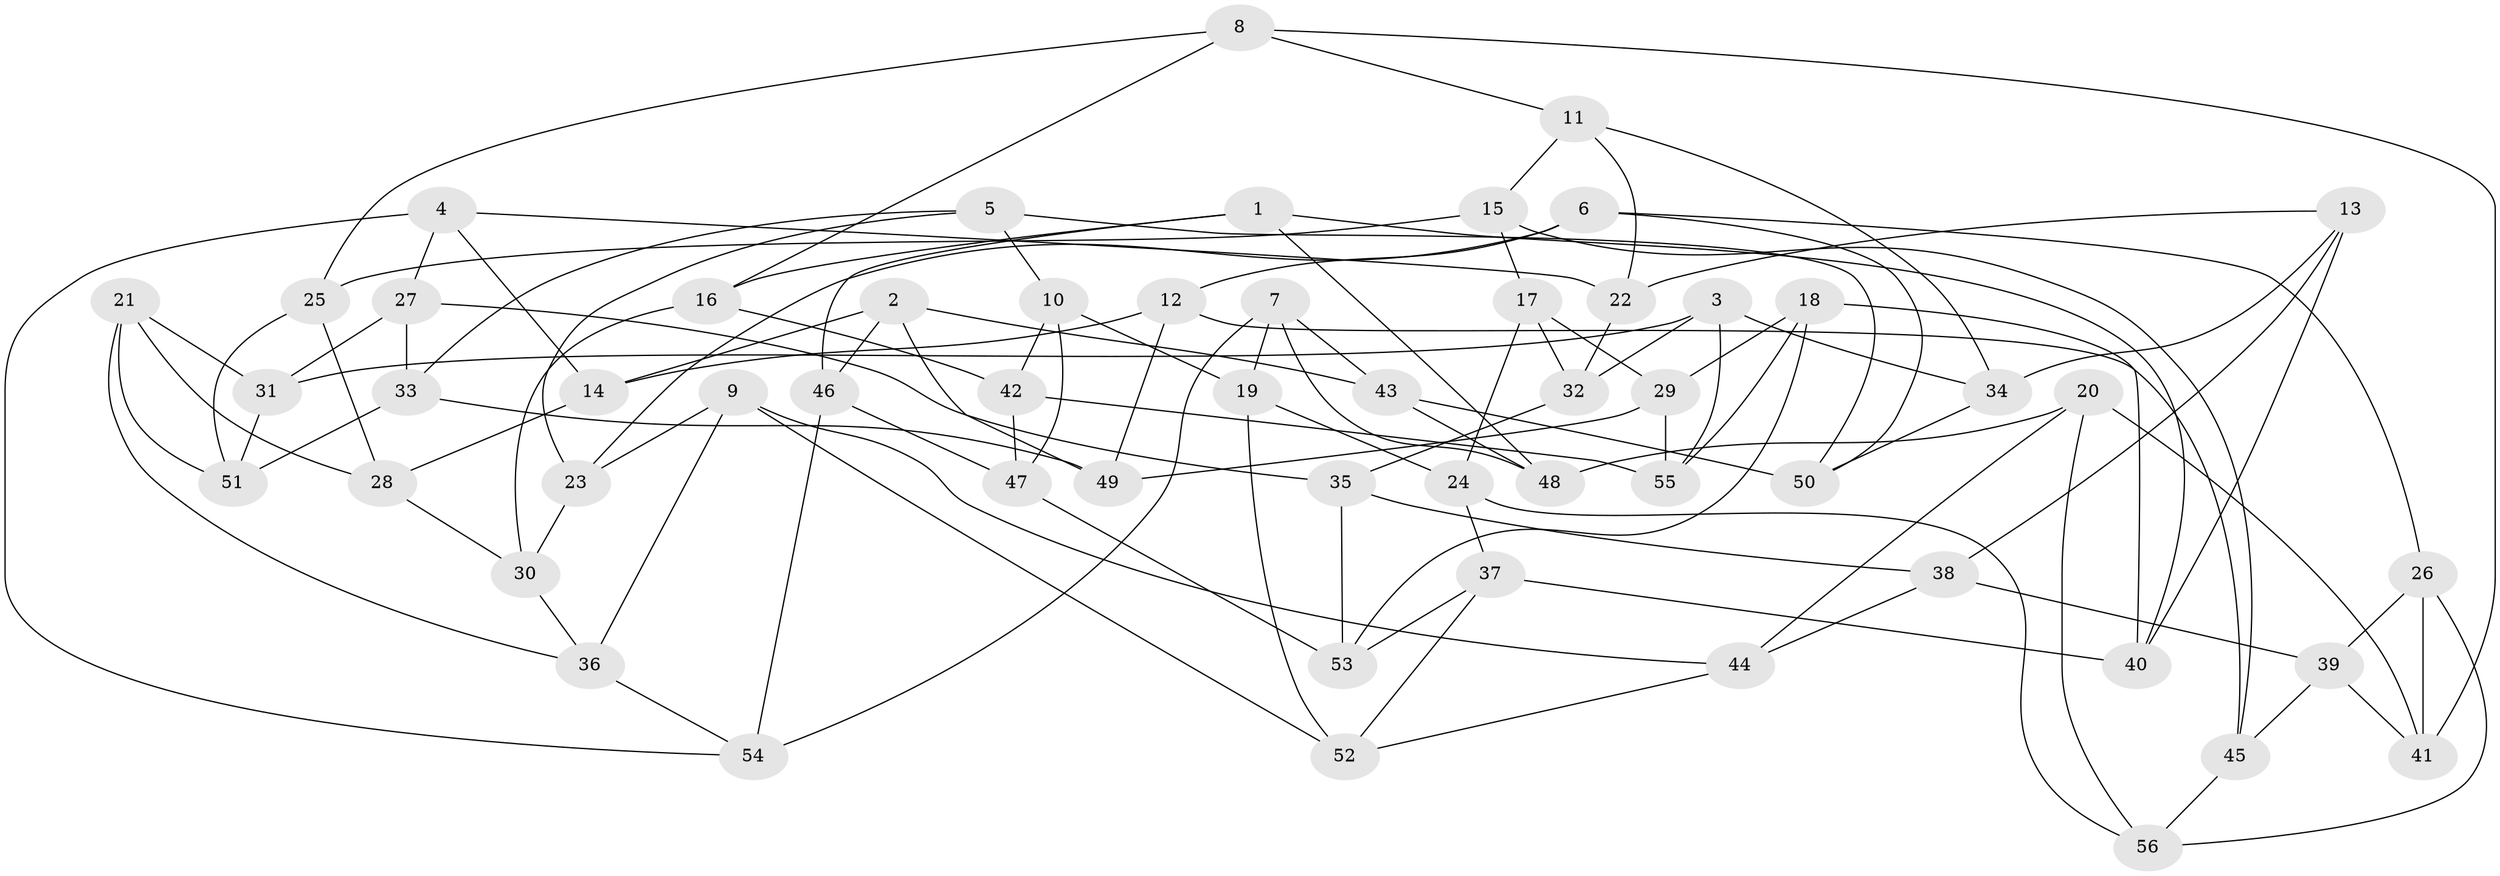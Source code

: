 // Generated by graph-tools (version 1.1) at 2025/58/03/09/25 04:58:39]
// undirected, 56 vertices, 112 edges
graph export_dot {
graph [start="1"]
  node [color=gray90,style=filled];
  1;
  2;
  3;
  4;
  5;
  6;
  7;
  8;
  9;
  10;
  11;
  12;
  13;
  14;
  15;
  16;
  17;
  18;
  19;
  20;
  21;
  22;
  23;
  24;
  25;
  26;
  27;
  28;
  29;
  30;
  31;
  32;
  33;
  34;
  35;
  36;
  37;
  38;
  39;
  40;
  41;
  42;
  43;
  44;
  45;
  46;
  47;
  48;
  49;
  50;
  51;
  52;
  53;
  54;
  55;
  56;
  1 -- 46;
  1 -- 48;
  1 -- 16;
  1 -- 40;
  2 -- 43;
  2 -- 49;
  2 -- 14;
  2 -- 46;
  3 -- 34;
  3 -- 32;
  3 -- 55;
  3 -- 31;
  4 -- 27;
  4 -- 22;
  4 -- 54;
  4 -- 14;
  5 -- 33;
  5 -- 10;
  5 -- 23;
  5 -- 50;
  6 -- 23;
  6 -- 26;
  6 -- 12;
  6 -- 50;
  7 -- 48;
  7 -- 54;
  7 -- 43;
  7 -- 19;
  8 -- 16;
  8 -- 11;
  8 -- 41;
  8 -- 25;
  9 -- 52;
  9 -- 23;
  9 -- 44;
  9 -- 36;
  10 -- 19;
  10 -- 42;
  10 -- 47;
  11 -- 22;
  11 -- 34;
  11 -- 15;
  12 -- 45;
  12 -- 49;
  12 -- 14;
  13 -- 34;
  13 -- 40;
  13 -- 38;
  13 -- 22;
  14 -- 28;
  15 -- 45;
  15 -- 17;
  15 -- 25;
  16 -- 42;
  16 -- 30;
  17 -- 24;
  17 -- 32;
  17 -- 29;
  18 -- 40;
  18 -- 29;
  18 -- 55;
  18 -- 53;
  19 -- 52;
  19 -- 24;
  20 -- 56;
  20 -- 48;
  20 -- 44;
  20 -- 41;
  21 -- 51;
  21 -- 28;
  21 -- 31;
  21 -- 36;
  22 -- 32;
  23 -- 30;
  24 -- 56;
  24 -- 37;
  25 -- 51;
  25 -- 28;
  26 -- 41;
  26 -- 39;
  26 -- 56;
  27 -- 31;
  27 -- 33;
  27 -- 35;
  28 -- 30;
  29 -- 49;
  29 -- 55;
  30 -- 36;
  31 -- 51;
  32 -- 35;
  33 -- 51;
  33 -- 49;
  34 -- 50;
  35 -- 38;
  35 -- 53;
  36 -- 54;
  37 -- 40;
  37 -- 53;
  37 -- 52;
  38 -- 44;
  38 -- 39;
  39 -- 41;
  39 -- 45;
  42 -- 55;
  42 -- 47;
  43 -- 50;
  43 -- 48;
  44 -- 52;
  45 -- 56;
  46 -- 54;
  46 -- 47;
  47 -- 53;
}
